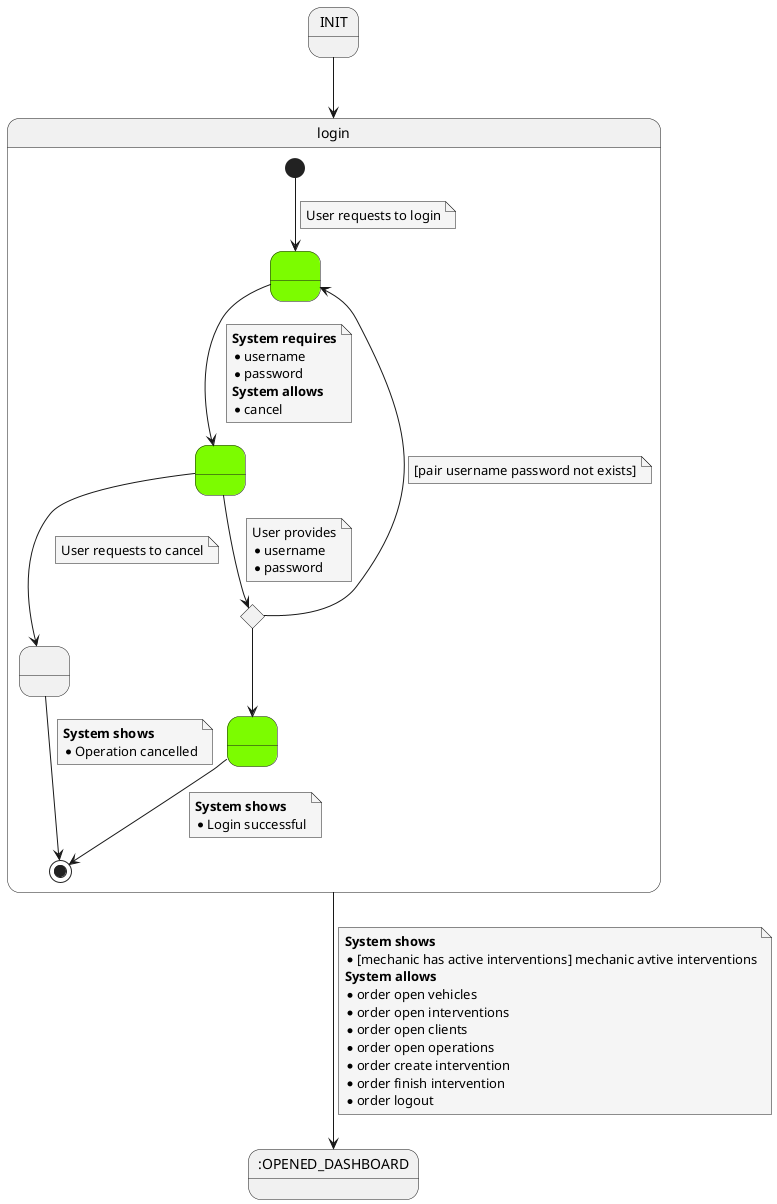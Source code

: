 @startuml
    skinparam {
        NoteBackgroundColor #whiteSmoke
    }

state initstate as "INIT"
state usecase as "login"
state endstate as ":OPENED_DASHBOARD"

initstate --> usecase

state usecase {

state 1 as " " #LawnGreen
state condicional <<choice>>
state 2 as " " #LawnGreen
state 3 as " " #LawnGreen
state 4 as " "

[*] --> 1
note on link
User requests to login
end note

1 --> 2
note on link
<b>System requires</b>
* username
* password
<b>System allows</b>
* cancel
end note

2 --> 4
note on link
User requests to cancel
end note

2 --> condicional
note on link
User provides
* username
* password
end note

condicional --> 1
note on link
[pair username password not exists]
end note

condicional --> 3

3 --> [*]
note on link
<b>System shows</b>
* Login successful
end note

4 --> [*]
note on link
<b>System shows</b>
* Operation cancelled
end note

}

usecase --> endstate
note on link
<b>System shows</b>
* [mechanic has active interventions] mechanic avtive interventions
<b>System allows</b>
* order open vehicles
* order open interventions
* order open clients
* order open operations
* order create intervention
* order finish intervention
* order logout
end note

@enduml